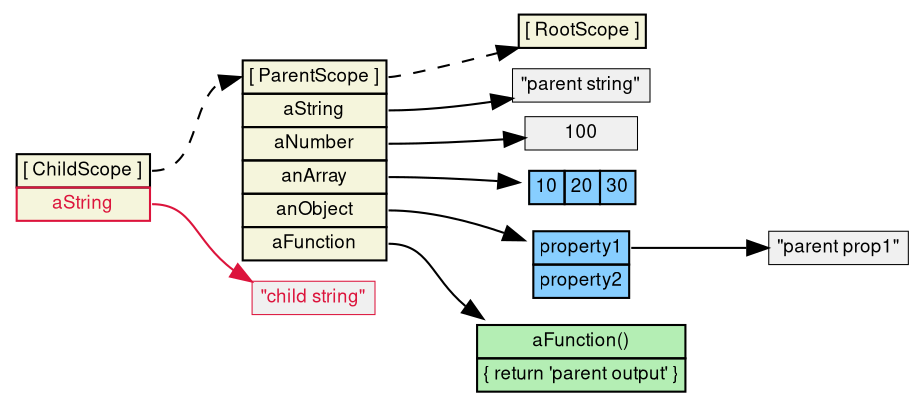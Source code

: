 digraph d {
	rankdir=LR
	nodesep=0.1
	node [shape=Mrecord, fontname="Helvetica,Sans", fontsize=9, penwidth=0.5, margin="0.05, 0.04", height="0.2" ]

  /* scopes */
  node [shape=plaintext];
  root [label=<<table bgcolor="beige" border="0" cellborder="1" cellpadding="2" cellspacing="0">
  <tr><td port="proto">[ RootScope ]</td></tr></table>>]
  parent [label=<<table bgcolor="beige" border="0" cellborder="1" cellpadding="2" cellspacing="0">
  <tr><td port="proto">[ ParentScope ]</td></tr>
  <tr><td port="aString">aString</td></tr>
  <tr><td port="aNumber">aNumber</td></tr>
  <tr><td port="anArray">anArray</td></tr>
  <tr><td port="anObject">anObject</td></tr>
  <tr><td port="aFunction">aFunction</td></tr></table>>]
  child [label=<<table bgcolor="beige" border="0" cellborder="1" cellpadding="2" cellspacing="0">
  <tr><td port="cproto">[ ChildScope ]</td></tr>
  <tr><td port="aString" color="crimson" cellspacing="1"><font color="crimson"><font point-size="9">aString</font></font></td></tr></table>>]

  /* objects */
  anArray [label=<<table bgcolor="skyblue1" border="0" cellborder="1" cellpadding="2" cellspacing="0">
  <tr><td port="index0">10</td><td>20</td><td>30</td></tr></table>>]
  anObject [label=<<table bgcolor="skyblue1" border="0" cellborder="1" cellpadding="2" cellspacing="0">
  <tr><td port="prop1">property1</td></tr>
  <tr><td port="prop2">property2</td></tr></table>>]
  
  /* functions */
  aFunction [label=<<table bgcolor="darkseagreen2" border="0" cellborder="1" cellpadding="2" cellspacing="0">
  <tr><td>aFunction()</td></tr>
  <tr><td>{ return 'parent output' }</td></tr></table>>]
  
  /* literals */
  node [fillcolor=gray94, shape=box, style=filled]
  aString [label="\"parent string\""]
  aStringC [label="\"child string\"", fontcolor=crimson, color=crimson]
  aNumber [label="100"]
  prop1 [label="\"parent prop1\""]
  
  /* references */
  parent:proto -> root:proto [style = dashed]
  child:cproto -> parent:proto [style = dashed]
    child:aString -> aStringC [color=crimson]
  parent:aString -> aString
  parent:aNumber -> aNumber
  parent:anArray -> anArray
  parent:anObject -> anObject
    anObject:prop1 -> prop1
  parent:aFunction -> aFunction
}
